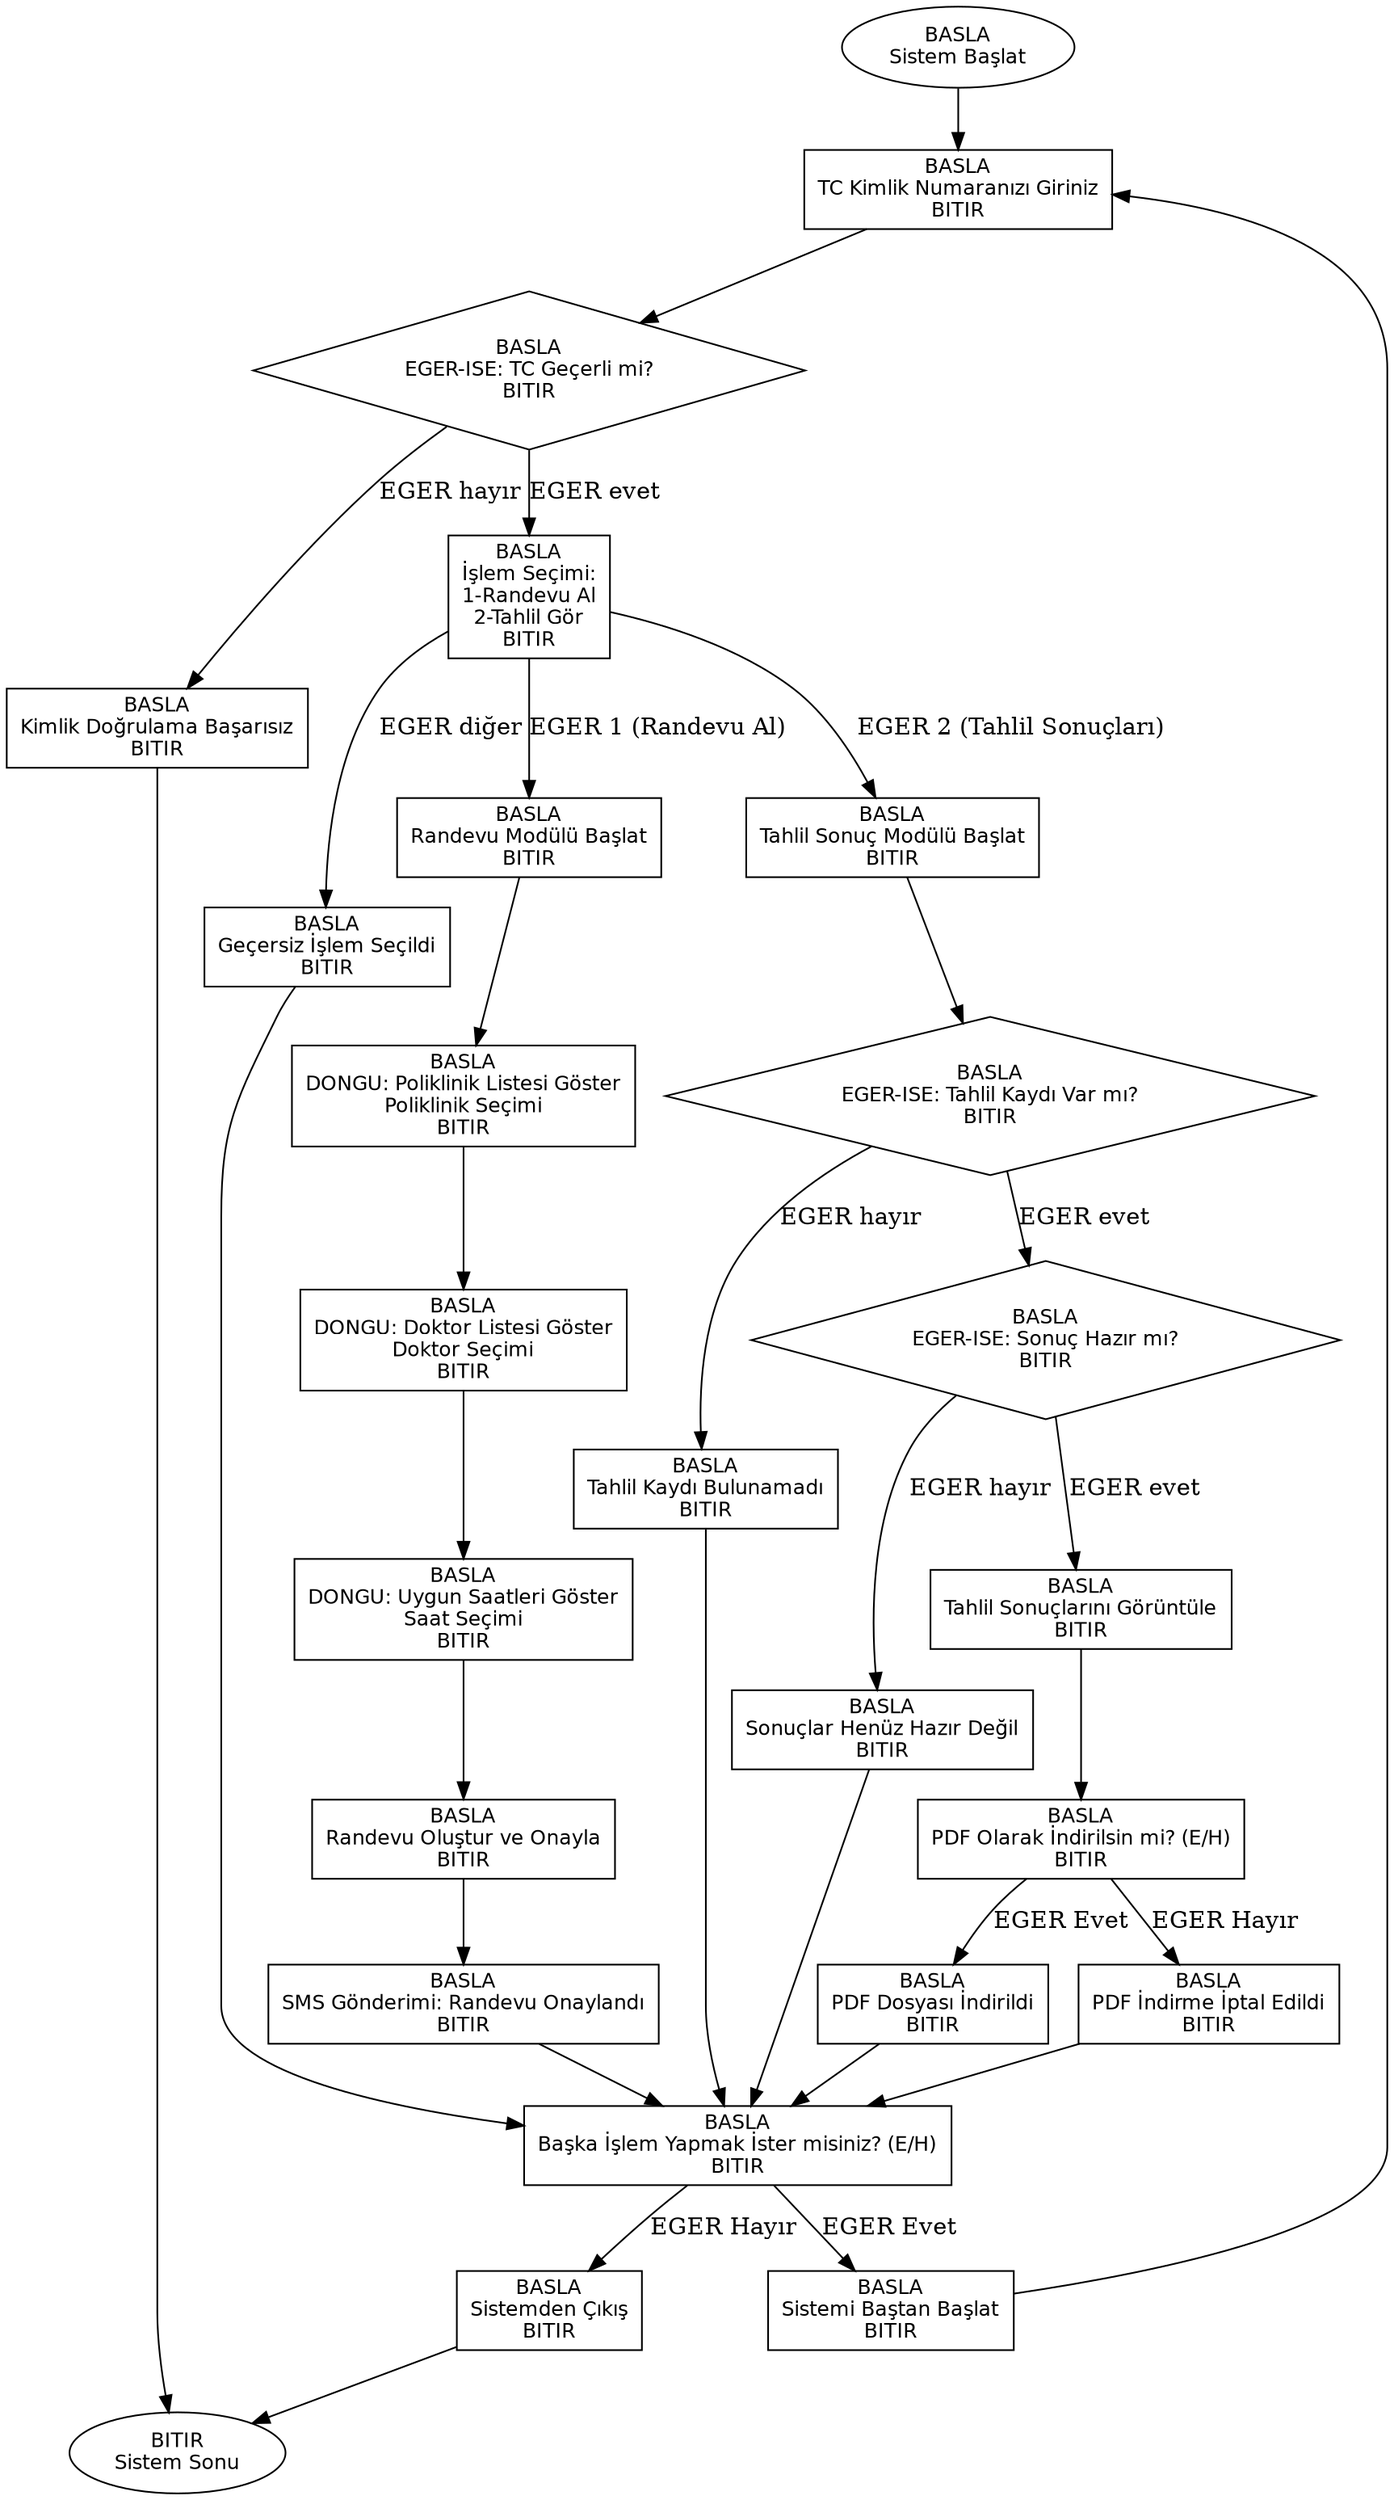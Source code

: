 digraph Hastane_Randevu_Sistemi {
  rankdir=TB;
  node [fontname="Helvetica", fontsize=12, shape=box];

  start [label="BASLA\nSistem Başlat", shape=oval];
  end [label="BITIR\nSistem Sonu", shape=oval];

  // Kimlik doğrulama
  n_tc_input [label="BASLA\nTC Kimlik Numaranızı Giriniz\nBITIR"];
  n_tc_check [label="BASLA\nEGER-ISE: TC Geçerli mi?\nBITIR", shape=diamond];
  n_tc_fail [label="BASLA\nKimlik Doğrulama Başarısız\nBITIR"];

  // İşlem seçimi
  n_islem_sec [label="BASLA\nİşlem Seçimi:\n1-Randevu Al\n2-Tahlil Gör\nBITIR"];
  n_islem_invalid [label="BASLA\nGeçersiz İşlem Seçildi\nBITIR"];

  // --- Randevu Modülü ---
  n_randevu_start [label="BASLA\nRandevu Modülü Başlat\nBITIR"];
  n_poliklinik_loop [label="BASLA\nDONGU: Poliklinik Listesi Göster\nPoliklinik Seçimi\nBITIR"];
  n_doktor_loop [label="BASLA\nDONGU: Doktor Listesi Göster\nDoktor Seçimi\nBITIR"];
  n_saat_loop [label="BASLA\nDONGU: Uygun Saatleri Göster\nSaat Seçimi\nBITIR"];
  n_randevu_onay [label="BASLA\nRandevu Oluştur ve Onayla\nBITIR"];
  n_sms_gonder [label="BASLA\nSMS Gönderimi: Randevu Onaylandı\nBITIR"];

  // --- Tahlil Modülü ---
  n_tahlil_start [label="BASLA\nTahlil Sonuç Modülü Başlat\nBITIR"];
  n_tahlil_kontrol [label="BASLA\nEGER-ISE: Tahlil Kaydı Var mı?\nBITIR", shape=diamond];
  n_tahlil_yok [label="BASLA\nTahlil Kaydı Bulunamadı\nBITIR"];
  n_sonuc_hazir [label="BASLA\nEGER-ISE: Sonuç Hazır mı?\nBITIR", shape=diamond];
  n_sonuc_bekle [label="BASLA\nSonuçlar Henüz Hazır Değil\nBITIR"];
  n_sonuc_goster [label="BASLA\nTahlil Sonuçlarını Görüntüle\nBITIR"];
  n_pdf_sor [label="BASLA\nPDF Olarak İndirilsin mi? (E/H)\nBITIR"];
  n_pdf_indir [label="BASLA\nPDF Dosyası İndirildi\nBITIR"];
  n_pdf_iptal [label="BASLA\nPDF İndirme İptal Edildi\nBITIR"];

  // --- Tekrar İşlem Döngüsü ---
  n_tekrar_sor [label="BASLA\nBaşka İşlem Yapmak İster misiniz? (E/H)\nBITIR"];
  n_tekrar_evet [label="BASLA\nSistemi Baştan Başlat\nBITIR"];
  n_tekrar_hayir [label="BASLA\nSistemden Çıkış\nBITIR"];

  // --- Akış ---
  start -> n_tc_input -> n_tc_check;

  n_tc_check -> n_islem_sec [label="EGER evet"];
  n_tc_check -> n_tc_fail [label="EGER hayır"];
  n_tc_fail -> end;

  // İşlem seçimi
  n_islem_sec -> n_randevu_start [label="EGER 1 (Randevu Al)"];
  n_islem_sec -> n_tahlil_start [label="EGER 2 (Tahlil Sonuçları)"];
  n_islem_sec -> n_islem_invalid [label="EGER diğer"];
  n_islem_invalid -> n_tekrar_sor;

  // --- Randevu Modülü Akışı ---
  n_randevu_start -> n_poliklinik_loop -> n_doktor_loop -> n_saat_loop -> n_randevu_onay -> n_sms_gonder -> n_tekrar_sor;

  // --- Tahlil Modülü Akışı ---
  n_tahlil_start -> n_tahlil_kontrol;
  n_tahlil_kontrol -> n_tahlil_yok [label="EGER hayır"];
  n_tahlil_yok -> n_tekrar_sor;
  n_tahlil_kontrol -> n_sonuc_hazir [label="EGER evet"];

  n_sonuc_hazir -> n_sonuc_goster [label="EGER evet"];
  n_sonuc_hazir -> n_sonuc_bekle [label="EGER hayır"];
  n_sonuc_bekle -> n_tekrar_sor;

  n_sonuc_goster -> n_pdf_sor;
  n_pdf_sor -> n_pdf_indir [label="EGER Evet"];
  n_pdf_sor -> n_pdf_iptal [label="EGER Hayır"];
  n_pdf_indir -> n_tekrar_sor;
  n_pdf_iptal -> n_tekrar_sor;

  // --- Tekrar İşlem Döngüsü ---
  n_tekrar_sor -> n_tekrar_evet [label="EGER Evet"];
  n_tekrar_sor -> n_tekrar_hayir [label="EGER Hayır"];
  n_tekrar_evet -> n_tc_input;  // Baştan döner
  n_tekrar_hayir -> end;

  // Gruplama (diyagramda hizalama)
  { rank=same; n_randevu_start; n_tahlil_start; }
  { rank=same; n_pdf_indir; n_pdf_iptal; }
}
